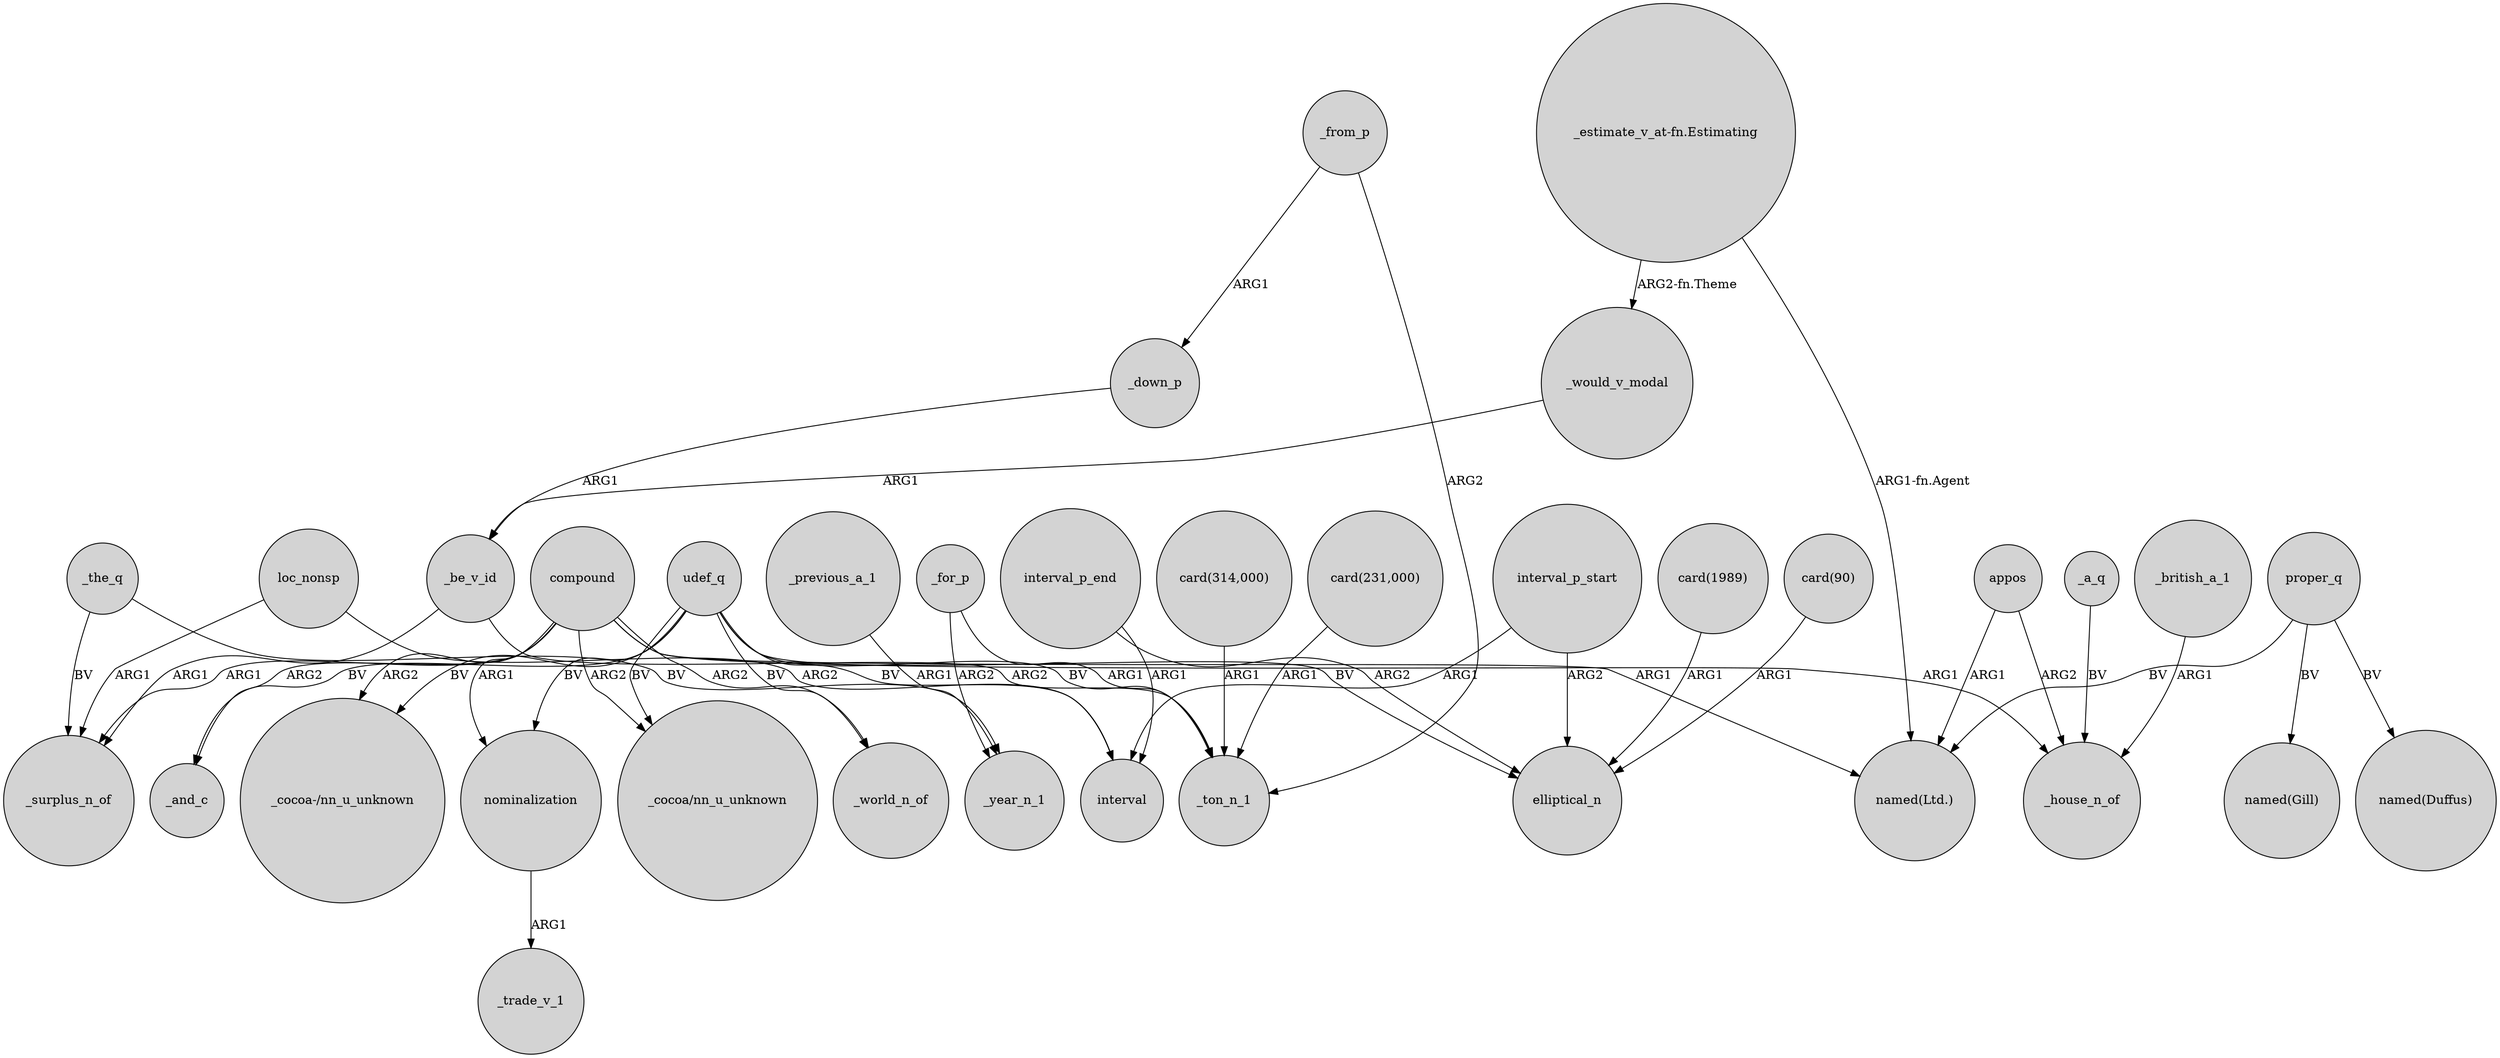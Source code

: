 digraph {
	node [shape=circle style=filled]
	"_estimate_v_at-fn.Estimating" -> "named(Ltd.)" [label="ARG1-fn.Agent"]
	compound -> "_cocoa-/nn_u_unknown" [label=ARG2]
	loc_nonsp -> interval [label=ARG2]
	udef_q -> elliptical_n [label=BV]
	_for_p -> _year_n_1 [label=ARG2]
	_the_q -> _surplus_n_of [label=BV]
	compound -> _world_n_of [label=ARG2]
	_for_p -> _ton_n_1 [label=ARG1]
	_from_p -> _down_p [label=ARG1]
	interval_p_end -> elliptical_n [label=ARG2]
	udef_q -> "_cocoa/nn_u_unknown" [label=BV]
	_would_v_modal -> _be_v_id [label=ARG1]
	udef_q -> _world_n_of [label=BV]
	interval_p_start -> elliptical_n [label=ARG2]
	nominalization -> _trade_v_1 [label=ARG1]
	"card(314,000)" -> _ton_n_1 [label=ARG1]
	appos -> _house_n_of [label=ARG2]
	_a_q -> _house_n_of [label=BV]
	compound -> _and_c [label=ARG2]
	udef_q -> "_cocoa-/nn_u_unknown" [label=BV]
	"_estimate_v_at-fn.Estimating" -> _would_v_modal [label="ARG2-fn.Theme"]
	_be_v_id -> _surplus_n_of [label=ARG1]
	interval_p_start -> interval [label=ARG1]
	compound -> _house_n_of [label=ARG1]
	appos -> "named(Ltd.)" [label=ARG1]
	compound -> "_cocoa/nn_u_unknown" [label=ARG2]
	_from_p -> _ton_n_1 [label=ARG2]
	"card(90)" -> elliptical_n [label=ARG1]
	udef_q -> nominalization [label=BV]
	loc_nonsp -> _surplus_n_of [label=ARG1]
	compound -> _surplus_n_of [label=ARG1]
	_the_q -> _year_n_1 [label=BV]
	interval_p_end -> interval [label=ARG1]
	_down_p -> _be_v_id [label=ARG1]
	_british_a_1 -> _house_n_of [label=ARG1]
	_previous_a_1 -> _year_n_1 [label=ARG1]
	proper_q -> "named(Gill)" [label=BV]
	_be_v_id -> _ton_n_1 [label=ARG2]
	proper_q -> "named(Ltd.)" [label=BV]
	compound -> "named(Ltd.)" [label=ARG1]
	udef_q -> _and_c [label=BV]
	compound -> nominalization [label=ARG1]
	proper_q -> "named(Duffus)" [label=BV]
	"card(1989)" -> elliptical_n [label=ARG1]
	udef_q -> interval [label=BV]
	udef_q -> _ton_n_1 [label=BV]
	"card(231,000)" -> _ton_n_1 [label=ARG1]
}

